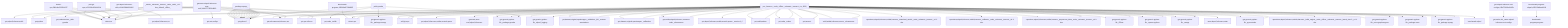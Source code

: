 graph TD
    app-mlperf-inference,d775cac873ee4231_(_nvidia,_retinanet,_tensorrt,_cuda,_valid,_r4.1-dev_default,_offline_) --> detect,os
    app-mlperf-inference,d775cac873ee4231_(_nvidia,_retinanet,_tensorrt,_cuda,_valid,_r4.1-dev_default,_offline_) --> get,sys-utils-cm
    app-mlperf-inference,d775cac873ee4231_(_nvidia,_retinanet,_tensorrt,_cuda,_valid,_r4.1-dev_default,_offline_) --> get,python
    app-mlperf-inference,d775cac873ee4231_(_nvidia,_retinanet,_tensorrt,_cuda,_valid,_r4.1-dev_default,_offline_) --> get,mlcommons,inference,src
    pull-git-repo,c23132ed65c4421d --> detect,os
    app-mlperf-inference,d775cac873ee4231_(_nvidia,_retinanet,_tensorrt,_cuda,_valid,_r4.1-dev_default,_offline_) --> pull,git,repo
    get-mlperf-inference-utils,e341e5f86d8342e5 --> get,mlperf,inference,src
    app-mlperf-inference,d775cac873ee4231_(_nvidia,_retinanet,_tensorrt,_cuda,_valid,_r4.1-dev_default,_offline_) --> get,mlperf,inference,utils
    get-cuda-devices,7a3ede4d3558427a_(_with-pycuda_) --> get,cuda,_toolkit
    get-cuda-devices,7a3ede4d3558427a_(_with-pycuda_) --> get,python3
    get-generic-python-lib,94b62a682bc44791_(_package.pycuda_) --> get,python3
    get-cuda-devices,7a3ede4d3558427a_(_with-pycuda_) --> get,generic-python-lib,_package.pycuda
    get-generic-python-lib,94b62a682bc44791_(_package.numpy_) --> get,python3
    get-cuda-devices,7a3ede4d3558427a_(_with-pycuda_) --> get,generic-python-lib,_package.numpy
    app-mlperf-inference,d775cac873ee4231_(_nvidia,_retinanet,_tensorrt,_cuda,_valid,_r4.1-dev_default,_offline_) --> get,cuda-devices,_with-pycuda
    app-mlperf-inference-nvidia,bc3b17fb430f4732_(_run_harness,_cuda,_offline,_retinanet,_tensorrt,_rtx_4090_) --> detect,os
    detect-cpu,586c8a43320142f7 --> detect,os
    app-mlperf-inference-nvidia,bc3b17fb430f4732_(_run_harness,_cuda,_offline,_retinanet,_tensorrt,_rtx_4090_) --> detect,cpu
    app-mlperf-inference-nvidia,bc3b17fb430f4732_(_run_harness,_cuda,_offline,_retinanet,_tensorrt,_rtx_4090_) --> get,sys-utils-cm
    app-mlperf-inference-nvidia,bc3b17fb430f4732_(_run_harness,_cuda,_offline,_retinanet,_tensorrt,_rtx_4090_) --> get,mlperf,inference,nvidia,scratch,space
    get-generic-python-lib,94b62a682bc44791_(_mlperf_logging_) --> get,python3
    app-mlperf-inference-nvidia,bc3b17fb430f4732_(_run_harness,_cuda,_offline,_retinanet,_tensorrt,_rtx_4090_) --> get,generic-python-lib,_mlperf_logging
    app-mlperf-inference-nvidia,bc3b17fb430f4732_(_run_harness,_cuda,_offline,_retinanet,_tensorrt,_rtx_4090_) --> get,dataset,original,openimages,_validation,_full,_custom-annotations
    app-mlperf-inference-nvidia,bc3b17fb430f4732_(_run_harness,_cuda,_offline,_retinanet,_tensorrt,_rtx_4090_) --> get,dataset,original,openimages,_calibration
    app-mlperf-inference-nvidia,bc3b17fb430f4732_(_run_harness,_cuda,_offline,_retinanet,_tensorrt,_rtx_4090_) --> get,mlcommons,inference,src
    app-mlperf-inference-nvidia,bc3b17fb430f4732_(_run_harness,_cuda,_offline,_retinanet,_tensorrt,_rtx_4090_) --> get,nvidia,mlperf,inference,common-code,_mlcommons
    pull-git-repo,c23132ed65c4421d --> detect,os
    app-mlperf-inference-nvidia,bc3b17fb430f4732_(_run_harness,_cuda,_offline,_retinanet,_tensorrt,_rtx_4090_) --> pull,git,repo
    generate-mlperf-inference-user-conf,3af4475745964b93 --> detect,os
    detect-cpu,586c8a43320142f7 --> detect,os
    generate-mlperf-inference-user-conf,3af4475745964b93 --> detect,cpu
    generate-mlperf-inference-user-conf,3af4475745964b93 --> get,python
    generate-mlperf-inference-user-conf,3af4475745964b93 --> get,mlcommons,inference,src
    get-mlperf-inference-sut-configs,c2fbf72009e2445b --> get,cache,dir,_name.mlperf-inference-sut-configs
    generate-mlperf-inference-user-conf,3af4475745964b93 --> get,sut,configs
    app-mlperf-inference-nvidia,bc3b17fb430f4732_(_run_harness,_cuda,_offline,_retinanet,_tensorrt,_rtx_4090_) --> generate,user-conf,mlperf,inference
    get-generic-python-lib,94b62a682bc44791_(_package.pycuda_) --> get,python3
    app-mlperf-inference-nvidia,bc3b17fb430f4732_(_run_harness,_cuda,_offline,_retinanet,_tensorrt,_rtx_4090_) --> get,generic-python-lib,_package.pycuda
    app-mlperf-inference-nvidia,bc3b17fb430f4732_(_run_harness,_cuda,_offline,_retinanet,_tensorrt,_rtx_4090_) --> get,nvidia,mitten
    app-mlperf-inference-nvidia,bc3b17fb430f4732_(_run_harness,_cuda,_offline,_retinanet,_tensorrt,_rtx_4090_) --> get,cuda,_cudnn
    app-mlperf-inference-nvidia,bc3b17fb430f4732_(_run_harness,_cuda,_offline,_retinanet,_tensorrt,_rtx_4090_) --> get,tensorrt
    app-mlperf-inference-nvidia,bc3b17fb430f4732_(_run_harness,_cuda,_offline,_retinanet,_tensorrt,_rtx_4090_) --> build,nvidia,inference,server,_mlcommons
    app-mlperf-inference-nvidia,bc3b17fb430f4732_(_build_engine,_cuda,_offline,_retinanet,_tensorrt,_batch_size.2,_v4.1-dev_) --> detect,os
    detect-cpu,586c8a43320142f7 --> detect,os
    app-mlperf-inference-nvidia,bc3b17fb430f4732_(_build_engine,_cuda,_offline,_retinanet,_tensorrt,_batch_size.2,_v4.1-dev_) --> detect,cpu
    app-mlperf-inference-nvidia,bc3b17fb430f4732_(_build_engine,_cuda,_offline,_retinanet,_tensorrt,_batch_size.2,_v4.1-dev_) --> get,sys-utils-cm
    app-mlperf-inference-nvidia,bc3b17fb430f4732_(_build_engine,_cuda,_offline,_retinanet,_tensorrt,_batch_size.2,_v4.1-dev_) --> get,mlperf,inference,nvidia,scratch,space,_version.4_0
    get-generic-python-lib,94b62a682bc44791_(_mlperf_logging_) --> get,python3
    app-mlperf-inference-nvidia,bc3b17fb430f4732_(_build_engine,_cuda,_offline,_retinanet,_tensorrt,_batch_size.2,_v4.1-dev_) --> get,generic-python-lib,_mlperf_logging
    app-mlperf-inference-nvidia,bc3b17fb430f4732_(_build_engine,_cuda,_offline,_retinanet,_tensorrt,_batch_size.2,_v4.1-dev_) --> get,dataset,original,openimages,_validation,_full,_custom-annotations
    app-mlperf-inference-nvidia,bc3b17fb430f4732_(_build_engine,_cuda,_offline,_retinanet,_tensorrt,_batch_size.2,_v4.1-dev_) --> get,dataset,original,openimages,_calibration
    app-mlperf-inference-nvidia,bc3b17fb430f4732_(_build_engine,_cuda,_offline,_retinanet,_tensorrt,_batch_size.2,_v4.1-dev_) --> get,mlcommons,inference,src
    app-mlperf-inference-nvidia,bc3b17fb430f4732_(_build_engine,_cuda,_offline,_retinanet,_tensorrt,_batch_size.2,_v4.1-dev_) --> get,nvidia,mlperf,inference,common-code,_mlcommons
    pull-git-repo,c23132ed65c4421d --> detect,os
    app-mlperf-inference-nvidia,bc3b17fb430f4732_(_build_engine,_cuda,_offline,_retinanet,_tensorrt,_batch_size.2,_v4.1-dev_) --> pull,git,repo
    get-generic-python-lib,94b62a682bc44791_(_package.pycuda_) --> get,python3
    app-mlperf-inference-nvidia,bc3b17fb430f4732_(_build_engine,_cuda,_offline,_retinanet,_tensorrt,_batch_size.2,_v4.1-dev_) --> get,generic-python-lib,_package.pycuda
    app-mlperf-inference-nvidia,bc3b17fb430f4732_(_build_engine,_cuda,_offline,_retinanet,_tensorrt,_batch_size.2,_v4.1-dev_) --> get,nvidia,mitten
    app-mlperf-inference-nvidia,bc3b17fb430f4732_(_build_engine,_cuda,_offline,_retinanet,_tensorrt,_batch_size.2,_v4.1-dev_) --> get,cuda,_cudnn
    app-mlperf-inference-nvidia,bc3b17fb430f4732_(_build_engine,_cuda,_offline,_retinanet,_tensorrt,_batch_size.2,_v4.1-dev_) --> get,tensorrt
    app-mlperf-inference-nvidia,bc3b17fb430f4732_(_build_engine,_cuda,_offline,_retinanet,_tensorrt,_batch_size.2,_v4.1-dev_) --> build,nvidia,inference,server,_mlcommons
    app-mlperf-inference-nvidia,bc3b17fb430f4732_(_build_engine,_cuda,_offline,_retinanet,_tensorrt,_batch_size.2,_v4.1-dev_) --> reproduce,mlperf,inference,nvidia,harness,_preprocess_data,_cuda,_retinanet,_tensorrt,_v4.1-dev
    app-mlperf-inference-nvidia,bc3b17fb430f4732_(_build_engine,_cuda,_offline,_retinanet,_tensorrt,_batch_size.2,_v4.1-dev_) --> reproduce,mlperf,inference,nvidia,harness,_download_model,_cuda,_retinanet,_tensorrt,_v4.1-dev
    app-mlperf-inference-nvidia,bc3b17fb430f4732_(_build_engine,_cuda,_offline,_retinanet,_tensorrt,_batch_size.2,_v4.1-dev_) --> reproduce,mlperf,inference,nvidia,harness,_calibrate,_cuda,_retinanet,_tensorrt,_v4.1-dev
    get-generic-python-lib,94b62a682bc44791_(_Pillow_) --> get,python3
    app-mlperf-inference-nvidia,bc3b17fb430f4732_(_build_engine,_cuda,_offline,_retinanet,_tensorrt,_batch_size.2,_v4.1-dev_) --> get,generic-python-lib,_Pillow
    get-generic-python-lib,94b62a682bc44791_(_opencv-python_) --> get,python3
    app-mlperf-inference-nvidia,bc3b17fb430f4732_(_build_engine,_cuda,_offline,_retinanet,_tensorrt,_batch_size.2,_v4.1-dev_) --> get,generic-python-lib,_opencv-python
    get-generic-python-lib,94b62a682bc44791_(_numpy_) --> get,python3
    app-mlperf-inference-nvidia,bc3b17fb430f4732_(_build_engine,_cuda,_offline,_retinanet,_tensorrt,_batch_size.2,_v4.1-dev_) --> get,generic-python-lib,_numpy
    get-generic-python-lib,94b62a682bc44791_(_pycocotools_) --> get,python3
    app-mlperf-inference-nvidia,bc3b17fb430f4732_(_build_engine,_cuda,_offline,_retinanet,_tensorrt,_batch_size.2,_v4.1-dev_) --> get,generic-python-lib,_pycocotools
    get-generic-python-lib,94b62a682bc44791_(_onnx-graphsurgeon_) --> get,python3
    app-mlperf-inference-nvidia,bc3b17fb430f4732_(_build_engine,_cuda,_offline,_retinanet,_tensorrt,_batch_size.2,_v4.1-dev_) --> get,generic-python-lib,_onnx-graphsurgeon
    get-generic-python-lib,94b62a682bc44791_(_package.onnx_) --> get,python3
    app-mlperf-inference-nvidia,bc3b17fb430f4732_(_build_engine,_cuda,_offline,_retinanet,_tensorrt,_batch_size.2,_v4.1-dev_) --> get,generic-python-lib,_package.onnx
    get-generic-python-lib,94b62a682bc44791_(_package.sympy_) --> get,python3
    app-mlperf-inference-nvidia,bc3b17fb430f4732_(_build_engine,_cuda,_offline,_retinanet,_tensorrt,_batch_size.2,_v4.1-dev_) --> get,generic-python-lib,_package.sympy
    app-mlperf-inference-nvidia,bc3b17fb430f4732_(_build_engine,_cuda,_offline,_retinanet,_tensorrt,_batch_size.2,_v4.1-dev_) --> save,mlperf,inference,state
    app-mlperf-inference-nvidia,bc3b17fb430f4732_(_run_harness,_cuda,_offline,_retinanet,_tensorrt,_rtx_4090_) --> reproduce,mlperf,inference,nvidia,harness,_build_engine,_cuda,_offline,_retinanet,_tensorrt,_batch_size.2,_v4.1-dev
    app-mlperf-inference-nvidia,bc3b17fb430f4732_(_run_harness,_cuda,_offline,_retinanet,_tensorrt,_rtx_4090_) --> reproduce,mlperf,inference,nvidia,harness,_preprocess_data,_cuda,_retinanet,_tensorrt,_v4.1-dev
    get-generic-python-lib,94b62a682bc44791_(_Pillow_) --> get,python3
    app-mlperf-inference-nvidia,bc3b17fb430f4732_(_run_harness,_cuda,_offline,_retinanet,_tensorrt,_rtx_4090_) --> get,generic-python-lib,_Pillow
    get-generic-python-lib,94b62a682bc44791_(_opencv-python_) --> get,python3
    app-mlperf-inference-nvidia,bc3b17fb430f4732_(_run_harness,_cuda,_offline,_retinanet,_tensorrt,_rtx_4090_) --> get,generic-python-lib,_opencv-python
    get-generic-python-lib,94b62a682bc44791_(_numpy_) --> get,python3
    app-mlperf-inference-nvidia,bc3b17fb430f4732_(_run_harness,_cuda,_offline,_retinanet,_tensorrt,_rtx_4090_) --> get,generic-python-lib,_numpy
    get-generic-python-lib,94b62a682bc44791_(_pycocotools_) --> get,python3
    app-mlperf-inference-nvidia,bc3b17fb430f4732_(_run_harness,_cuda,_offline,_retinanet,_tensorrt,_rtx_4090_) --> get,generic-python-lib,_pycocotools
    get-generic-python-lib,94b62a682bc44791_(_onnx-graphsurgeon_) --> get,python3
    app-mlperf-inference-nvidia,bc3b17fb430f4732_(_run_harness,_cuda,_offline,_retinanet,_tensorrt,_rtx_4090_) --> get,generic-python-lib,_onnx-graphsurgeon
    get-generic-python-lib,94b62a682bc44791_(_package.onnx_) --> get,python3
    app-mlperf-inference-nvidia,bc3b17fb430f4732_(_run_harness,_cuda,_offline,_retinanet,_tensorrt,_rtx_4090_) --> get,generic-python-lib,_package.onnx
    get-generic-python-lib,94b62a682bc44791_(_package.sympy_) --> get,python3
    app-mlperf-inference-nvidia,bc3b17fb430f4732_(_run_harness,_cuda,_offline,_retinanet,_tensorrt,_rtx_4090_) --> get,generic-python-lib,_package.sympy
    detect-cpu,586c8a43320142f7 --> detect,os
    benchmark-program,19f369ef47084895 --> detect,cpu
    benchmark-program-mlperf,cfff0132a8aa4018 --> benchmark-program,program
    app-mlperf-inference-nvidia,bc3b17fb430f4732_(_run_harness,_cuda,_offline,_retinanet,_tensorrt,_rtx_4090_) --> benchmark-mlperf
